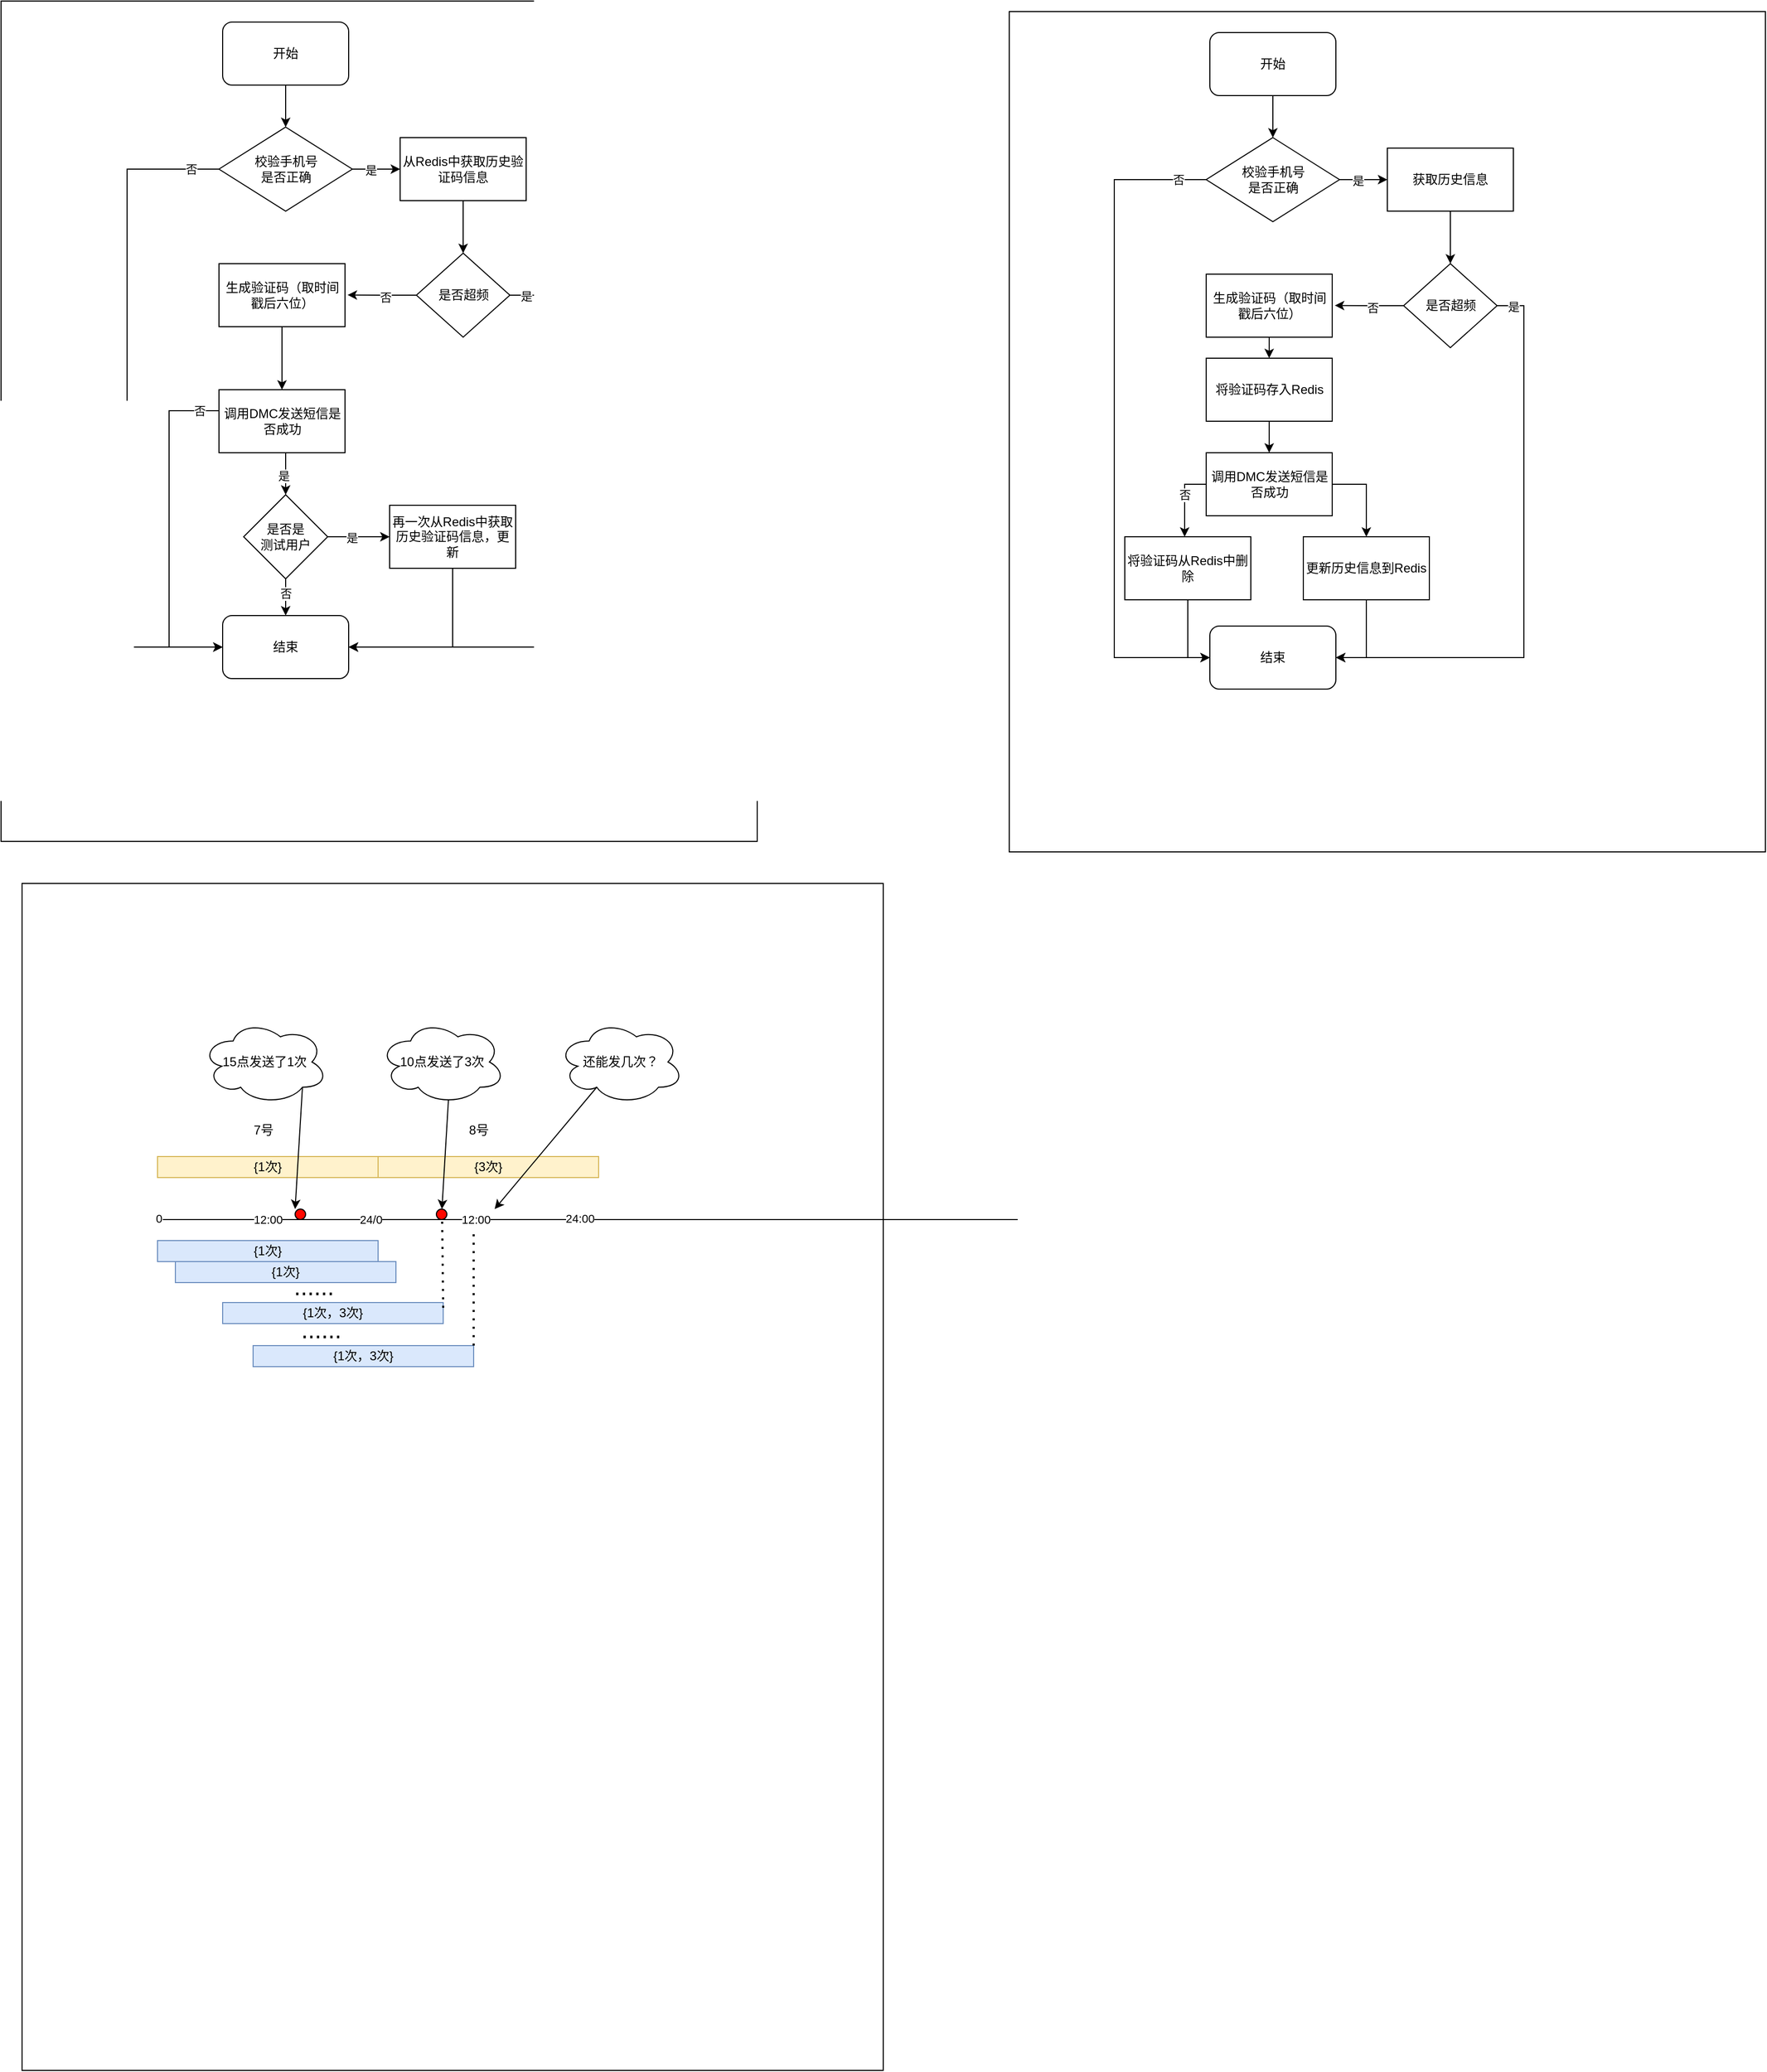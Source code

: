 <mxfile version="24.2.8" type="github">
  <diagram name="第 1 页" id="iJ3RDaBsDkiibVPw74gK">
    <mxGraphModel dx="662" dy="1589" grid="1" gridSize="10" guides="1" tooltips="1" connect="1" arrows="1" fold="1" page="1" pageScale="1" pageWidth="827" pageHeight="1169" math="0" shadow="0">
      <root>
        <mxCell id="0" />
        <mxCell id="1" parent="0" />
        <mxCell id="w9kX-I3qxIsX-tAkNDgR-72" value="" style="rounded=0;whiteSpace=wrap;html=1;" parent="1" vertex="1">
          <mxGeometry x="160" y="-60" width="720" height="800" as="geometry" />
        </mxCell>
        <mxCell id="w9kX-I3qxIsX-tAkNDgR-17" style="edgeStyle=orthogonalEdgeStyle;rounded=0;orthogonalLoop=1;jettySize=auto;html=1;exitX=0.5;exitY=1;exitDx=0;exitDy=0;entryX=0.5;entryY=0;entryDx=0;entryDy=0;" parent="1" source="cLkxvn7BE41b-FN8lYlk-1" target="w9kX-I3qxIsX-tAkNDgR-16" edge="1">
          <mxGeometry relative="1" as="geometry" />
        </mxCell>
        <mxCell id="cLkxvn7BE41b-FN8lYlk-1" value="开始" style="rounded=1;whiteSpace=wrap;html=1;" parent="1" vertex="1">
          <mxGeometry x="371" y="-40" width="120" height="60" as="geometry" />
        </mxCell>
        <mxCell id="w9kX-I3qxIsX-tAkNDgR-65" style="edgeStyle=orthogonalEdgeStyle;rounded=0;orthogonalLoop=1;jettySize=auto;html=1;exitX=0.5;exitY=1;exitDx=0;exitDy=0;" parent="1" source="w9kX-I3qxIsX-tAkNDgR-2" target="w9kX-I3qxIsX-tAkNDgR-40" edge="1">
          <mxGeometry relative="1" as="geometry" />
        </mxCell>
        <mxCell id="w9kX-I3qxIsX-tAkNDgR-2" value="生成验证码（取时间戳后六位）" style="rounded=0;whiteSpace=wrap;html=1;" parent="1" vertex="1">
          <mxGeometry x="367.5" y="190" width="120" height="60" as="geometry" />
        </mxCell>
        <mxCell id="w9kX-I3qxIsX-tAkNDgR-66" style="edgeStyle=orthogonalEdgeStyle;rounded=0;orthogonalLoop=1;jettySize=auto;html=1;exitX=0.5;exitY=1;exitDx=0;exitDy=0;entryX=1;entryY=0.5;entryDx=0;entryDy=0;" parent="1" source="w9kX-I3qxIsX-tAkNDgR-8" target="w9kX-I3qxIsX-tAkNDgR-25" edge="1">
          <mxGeometry relative="1" as="geometry" />
        </mxCell>
        <mxCell id="w9kX-I3qxIsX-tAkNDgR-8" value="再一次从Redis中获取历史验证码信息，更新" style="rounded=0;whiteSpace=wrap;html=1;" parent="1" vertex="1">
          <mxGeometry x="530" y="420" width="120" height="60" as="geometry" />
        </mxCell>
        <mxCell id="w9kX-I3qxIsX-tAkNDgR-37" style="edgeStyle=orthogonalEdgeStyle;rounded=0;orthogonalLoop=1;jettySize=auto;html=1;exitX=0;exitY=0.5;exitDx=0;exitDy=0;entryX=0;entryY=0.5;entryDx=0;entryDy=0;" parent="1" source="w9kX-I3qxIsX-tAkNDgR-16" target="w9kX-I3qxIsX-tAkNDgR-25" edge="1">
          <mxGeometry relative="1" as="geometry">
            <mxPoint x="450" y="875" as="targetPoint" />
            <mxPoint x="395" y="280" as="sourcePoint" />
            <Array as="points">
              <mxPoint x="280" y="100" />
              <mxPoint x="280" y="555" />
            </Array>
          </mxGeometry>
        </mxCell>
        <mxCell id="w9kX-I3qxIsX-tAkNDgR-39" value="否" style="edgeLabel;html=1;align=center;verticalAlign=middle;resizable=0;points=[];" parent="w9kX-I3qxIsX-tAkNDgR-37" vertex="1" connectable="0">
          <mxGeometry x="-0.855" y="-3" relative="1" as="geometry">
            <mxPoint x="19" y="3" as="offset" />
          </mxGeometry>
        </mxCell>
        <mxCell id="w9kX-I3qxIsX-tAkNDgR-58" style="edgeStyle=orthogonalEdgeStyle;rounded=0;orthogonalLoop=1;jettySize=auto;html=1;exitX=1;exitY=0.5;exitDx=0;exitDy=0;entryX=0;entryY=0.5;entryDx=0;entryDy=0;" parent="1" source="w9kX-I3qxIsX-tAkNDgR-16" target="w9kX-I3qxIsX-tAkNDgR-18" edge="1">
          <mxGeometry relative="1" as="geometry" />
        </mxCell>
        <mxCell id="w9kX-I3qxIsX-tAkNDgR-59" value="是" style="edgeLabel;html=1;align=center;verticalAlign=middle;resizable=0;points=[];" parent="w9kX-I3qxIsX-tAkNDgR-58" vertex="1" connectable="0">
          <mxGeometry x="-0.221" y="-1" relative="1" as="geometry">
            <mxPoint as="offset" />
          </mxGeometry>
        </mxCell>
        <mxCell id="w9kX-I3qxIsX-tAkNDgR-16" value="校验手机号&lt;div&gt;是否正确&lt;/div&gt;" style="rhombus;whiteSpace=wrap;html=1;" parent="1" vertex="1">
          <mxGeometry x="367.5" y="60" width="127" height="80" as="geometry" />
        </mxCell>
        <mxCell id="w9kX-I3qxIsX-tAkNDgR-21" style="edgeStyle=orthogonalEdgeStyle;rounded=0;orthogonalLoop=1;jettySize=auto;html=1;exitX=0.5;exitY=1;exitDx=0;exitDy=0;entryX=0.5;entryY=0;entryDx=0;entryDy=0;" parent="1" source="w9kX-I3qxIsX-tAkNDgR-18" target="w9kX-I3qxIsX-tAkNDgR-20" edge="1">
          <mxGeometry relative="1" as="geometry" />
        </mxCell>
        <mxCell id="w9kX-I3qxIsX-tAkNDgR-18" value="从Redis中获取历史验证码信息" style="rounded=0;whiteSpace=wrap;html=1;" parent="1" vertex="1">
          <mxGeometry x="540" y="70" width="120" height="60" as="geometry" />
        </mxCell>
        <mxCell id="w9kX-I3qxIsX-tAkNDgR-62" style="edgeStyle=orthogonalEdgeStyle;rounded=0;orthogonalLoop=1;jettySize=auto;html=1;exitX=0;exitY=0.5;exitDx=0;exitDy=0;" parent="1" source="w9kX-I3qxIsX-tAkNDgR-20" edge="1">
          <mxGeometry relative="1" as="geometry">
            <mxPoint x="490" y="219.783" as="targetPoint" />
          </mxGeometry>
        </mxCell>
        <mxCell id="w9kX-I3qxIsX-tAkNDgR-63" value="否" style="edgeLabel;html=1;align=center;verticalAlign=middle;resizable=0;points=[];" parent="w9kX-I3qxIsX-tAkNDgR-62" vertex="1" connectable="0">
          <mxGeometry x="-0.102" y="2" relative="1" as="geometry">
            <mxPoint as="offset" />
          </mxGeometry>
        </mxCell>
        <mxCell id="w9kX-I3qxIsX-tAkNDgR-69" style="edgeStyle=orthogonalEdgeStyle;rounded=0;orthogonalLoop=1;jettySize=auto;html=1;exitX=1;exitY=0.5;exitDx=0;exitDy=0;entryX=1;entryY=0.5;entryDx=0;entryDy=0;" parent="1" source="w9kX-I3qxIsX-tAkNDgR-20" target="w9kX-I3qxIsX-tAkNDgR-25" edge="1">
          <mxGeometry relative="1" as="geometry">
            <Array as="points">
              <mxPoint x="670" y="220" />
              <mxPoint x="670" y="555" />
            </Array>
          </mxGeometry>
        </mxCell>
        <mxCell id="w9kX-I3qxIsX-tAkNDgR-71" value="是" style="edgeLabel;html=1;align=center;verticalAlign=middle;resizable=0;points=[];" parent="w9kX-I3qxIsX-tAkNDgR-69" vertex="1" connectable="0">
          <mxGeometry x="-0.848" y="-3" relative="1" as="geometry">
            <mxPoint x="-7" y="-15" as="offset" />
          </mxGeometry>
        </mxCell>
        <mxCell id="w9kX-I3qxIsX-tAkNDgR-20" value="是否超频" style="rhombus;whiteSpace=wrap;html=1;" parent="1" vertex="1">
          <mxGeometry x="555.5" y="180" width="89" height="80" as="geometry" />
        </mxCell>
        <mxCell id="w9kX-I3qxIsX-tAkNDgR-25" value="结束" style="rounded=1;whiteSpace=wrap;html=1;" parent="1" vertex="1">
          <mxGeometry x="371" y="525" width="120" height="60" as="geometry" />
        </mxCell>
        <mxCell id="w9kX-I3qxIsX-tAkNDgR-51" style="edgeStyle=orthogonalEdgeStyle;rounded=0;orthogonalLoop=1;jettySize=auto;html=1;exitX=1;exitY=0.5;exitDx=0;exitDy=0;entryX=0;entryY=0.5;entryDx=0;entryDy=0;" parent="1" source="w9kX-I3qxIsX-tAkNDgR-31" target="w9kX-I3qxIsX-tAkNDgR-8" edge="1">
          <mxGeometry relative="1" as="geometry" />
        </mxCell>
        <mxCell id="w9kX-I3qxIsX-tAkNDgR-52" value="是" style="edgeLabel;html=1;align=center;verticalAlign=middle;resizable=0;points=[];" parent="w9kX-I3qxIsX-tAkNDgR-51" vertex="1" connectable="0">
          <mxGeometry x="-0.231" y="-1" relative="1" as="geometry">
            <mxPoint as="offset" />
          </mxGeometry>
        </mxCell>
        <mxCell id="w9kX-I3qxIsX-tAkNDgR-54" style="edgeStyle=orthogonalEdgeStyle;rounded=0;orthogonalLoop=1;jettySize=auto;html=1;exitX=0.5;exitY=1;exitDx=0;exitDy=0;" parent="1" source="w9kX-I3qxIsX-tAkNDgR-31" target="w9kX-I3qxIsX-tAkNDgR-25" edge="1">
          <mxGeometry relative="1" as="geometry" />
        </mxCell>
        <mxCell id="w9kX-I3qxIsX-tAkNDgR-55" value="否" style="edgeLabel;html=1;align=center;verticalAlign=middle;resizable=0;points=[];" parent="w9kX-I3qxIsX-tAkNDgR-54" vertex="1" connectable="0">
          <mxGeometry x="-0.4" relative="1" as="geometry">
            <mxPoint as="offset" />
          </mxGeometry>
        </mxCell>
        <mxCell id="w9kX-I3qxIsX-tAkNDgR-31" value="是否是&lt;div&gt;测试用户&lt;/div&gt;" style="rhombus;whiteSpace=wrap;html=1;" parent="1" vertex="1">
          <mxGeometry x="391" y="410" width="80" height="80" as="geometry" />
        </mxCell>
        <mxCell id="w9kX-I3qxIsX-tAkNDgR-42" style="edgeStyle=orthogonalEdgeStyle;rounded=0;orthogonalLoop=1;jettySize=auto;html=1;exitX=0.5;exitY=1;exitDx=0;exitDy=0;entryX=0.5;entryY=0;entryDx=0;entryDy=0;" parent="1" source="w9kX-I3qxIsX-tAkNDgR-40" target="w9kX-I3qxIsX-tAkNDgR-31" edge="1">
          <mxGeometry relative="1" as="geometry">
            <Array as="points">
              <mxPoint x="431" y="370" />
            </Array>
          </mxGeometry>
        </mxCell>
        <mxCell id="w9kX-I3qxIsX-tAkNDgR-50" value="是" style="edgeLabel;html=1;align=center;verticalAlign=middle;resizable=0;points=[];" parent="w9kX-I3qxIsX-tAkNDgR-42" vertex="1" connectable="0">
          <mxGeometry x="0.143" y="-2" relative="1" as="geometry">
            <mxPoint as="offset" />
          </mxGeometry>
        </mxCell>
        <mxCell id="w9kX-I3qxIsX-tAkNDgR-56" style="edgeStyle=orthogonalEdgeStyle;rounded=0;orthogonalLoop=1;jettySize=auto;html=1;exitX=0;exitY=0.5;exitDx=0;exitDy=0;entryX=0;entryY=0.5;entryDx=0;entryDy=0;" parent="1" source="w9kX-I3qxIsX-tAkNDgR-40" target="w9kX-I3qxIsX-tAkNDgR-25" edge="1">
          <mxGeometry relative="1" as="geometry">
            <Array as="points">
              <mxPoint x="320" y="330" />
              <mxPoint x="320" y="555" />
            </Array>
          </mxGeometry>
        </mxCell>
        <mxCell id="w9kX-I3qxIsX-tAkNDgR-57" value="否" style="edgeLabel;html=1;align=center;verticalAlign=middle;resizable=0;points=[];" parent="w9kX-I3qxIsX-tAkNDgR-56" vertex="1" connectable="0">
          <mxGeometry x="-0.769" y="3" relative="1" as="geometry">
            <mxPoint x="10" y="-3" as="offset" />
          </mxGeometry>
        </mxCell>
        <mxCell id="w9kX-I3qxIsX-tAkNDgR-40" value="调用DMC发送短信是否成功" style="rounded=0;whiteSpace=wrap;html=1;" parent="1" vertex="1">
          <mxGeometry x="367.5" y="310" width="120" height="60" as="geometry" />
        </mxCell>
        <mxCell id="cvTAiC9N2o6hxILZO5JC-1" value="" style="rounded=0;whiteSpace=wrap;html=1;" parent="1" vertex="1">
          <mxGeometry x="1120" y="-50" width="720" height="800" as="geometry" />
        </mxCell>
        <mxCell id="cvTAiC9N2o6hxILZO5JC-2" style="edgeStyle=orthogonalEdgeStyle;rounded=0;orthogonalLoop=1;jettySize=auto;html=1;exitX=0.5;exitY=1;exitDx=0;exitDy=0;entryX=0.5;entryY=0;entryDx=0;entryDy=0;" parent="1" source="cvTAiC9N2o6hxILZO5JC-3" target="cvTAiC9N2o6hxILZO5JC-12" edge="1">
          <mxGeometry relative="1" as="geometry" />
        </mxCell>
        <mxCell id="cvTAiC9N2o6hxILZO5JC-3" value="开始" style="rounded=1;whiteSpace=wrap;html=1;" parent="1" vertex="1">
          <mxGeometry x="1311" y="-30" width="120" height="60" as="geometry" />
        </mxCell>
        <mxCell id="cvTAiC9N2o6hxILZO5JC-34" style="edgeStyle=orthogonalEdgeStyle;rounded=0;orthogonalLoop=1;jettySize=auto;html=1;exitX=0.5;exitY=1;exitDx=0;exitDy=0;entryX=0.5;entryY=0;entryDx=0;entryDy=0;" parent="1" source="cvTAiC9N2o6hxILZO5JC-5" target="cvTAiC9N2o6hxILZO5JC-33" edge="1">
          <mxGeometry relative="1" as="geometry" />
        </mxCell>
        <mxCell id="cvTAiC9N2o6hxILZO5JC-5" value="生成验证码（取时间戳后六位）" style="rounded=0;whiteSpace=wrap;html=1;" parent="1" vertex="1">
          <mxGeometry x="1307.5" y="200" width="120" height="60" as="geometry" />
        </mxCell>
        <mxCell id="cvTAiC9N2o6hxILZO5JC-44" style="edgeStyle=orthogonalEdgeStyle;rounded=0;orthogonalLoop=1;jettySize=auto;html=1;exitX=0.5;exitY=1;exitDx=0;exitDy=0;entryX=1;entryY=0.5;entryDx=0;entryDy=0;" parent="1" source="cvTAiC9N2o6hxILZO5JC-7" target="cvTAiC9N2o6hxILZO5JC-20" edge="1">
          <mxGeometry relative="1" as="geometry" />
        </mxCell>
        <mxCell id="cvTAiC9N2o6hxILZO5JC-7" value="更新历史信息到Redis" style="rounded=0;whiteSpace=wrap;html=1;" parent="1" vertex="1">
          <mxGeometry x="1400" y="450" width="120" height="60" as="geometry" />
        </mxCell>
        <mxCell id="cvTAiC9N2o6hxILZO5JC-8" style="edgeStyle=orthogonalEdgeStyle;rounded=0;orthogonalLoop=1;jettySize=auto;html=1;exitX=0;exitY=0.5;exitDx=0;exitDy=0;entryX=0;entryY=0.5;entryDx=0;entryDy=0;" parent="1" source="cvTAiC9N2o6hxILZO5JC-12" target="cvTAiC9N2o6hxILZO5JC-20" edge="1">
          <mxGeometry relative="1" as="geometry">
            <mxPoint x="1390" y="885" as="targetPoint" />
            <mxPoint x="1335" y="290" as="sourcePoint" />
            <Array as="points">
              <mxPoint x="1220" y="110" />
              <mxPoint x="1220" y="565" />
            </Array>
          </mxGeometry>
        </mxCell>
        <mxCell id="cvTAiC9N2o6hxILZO5JC-9" value="否" style="edgeLabel;html=1;align=center;verticalAlign=middle;resizable=0;points=[];" parent="cvTAiC9N2o6hxILZO5JC-8" vertex="1" connectable="0">
          <mxGeometry x="-0.855" y="-3" relative="1" as="geometry">
            <mxPoint x="19" y="3" as="offset" />
          </mxGeometry>
        </mxCell>
        <mxCell id="cvTAiC9N2o6hxILZO5JC-10" style="edgeStyle=orthogonalEdgeStyle;rounded=0;orthogonalLoop=1;jettySize=auto;html=1;exitX=1;exitY=0.5;exitDx=0;exitDy=0;entryX=0;entryY=0.5;entryDx=0;entryDy=0;" parent="1" source="cvTAiC9N2o6hxILZO5JC-12" target="cvTAiC9N2o6hxILZO5JC-14" edge="1">
          <mxGeometry relative="1" as="geometry" />
        </mxCell>
        <mxCell id="cvTAiC9N2o6hxILZO5JC-11" value="是" style="edgeLabel;html=1;align=center;verticalAlign=middle;resizable=0;points=[];" parent="cvTAiC9N2o6hxILZO5JC-10" vertex="1" connectable="0">
          <mxGeometry x="-0.221" y="-1" relative="1" as="geometry">
            <mxPoint as="offset" />
          </mxGeometry>
        </mxCell>
        <mxCell id="cvTAiC9N2o6hxILZO5JC-12" value="校验手机号&lt;div&gt;是否正确&lt;/div&gt;" style="rhombus;whiteSpace=wrap;html=1;" parent="1" vertex="1">
          <mxGeometry x="1307.5" y="70" width="127" height="80" as="geometry" />
        </mxCell>
        <mxCell id="cvTAiC9N2o6hxILZO5JC-13" style="edgeStyle=orthogonalEdgeStyle;rounded=0;orthogonalLoop=1;jettySize=auto;html=1;exitX=0.5;exitY=1;exitDx=0;exitDy=0;entryX=0.5;entryY=0;entryDx=0;entryDy=0;" parent="1" source="cvTAiC9N2o6hxILZO5JC-14" target="cvTAiC9N2o6hxILZO5JC-19" edge="1">
          <mxGeometry relative="1" as="geometry" />
        </mxCell>
        <mxCell id="cvTAiC9N2o6hxILZO5JC-14" value="获取历史信息" style="rounded=0;whiteSpace=wrap;html=1;" parent="1" vertex="1">
          <mxGeometry x="1480" y="80" width="120" height="60" as="geometry" />
        </mxCell>
        <mxCell id="cvTAiC9N2o6hxILZO5JC-15" style="edgeStyle=orthogonalEdgeStyle;rounded=0;orthogonalLoop=1;jettySize=auto;html=1;exitX=0;exitY=0.5;exitDx=0;exitDy=0;" parent="1" source="cvTAiC9N2o6hxILZO5JC-19" edge="1">
          <mxGeometry relative="1" as="geometry">
            <mxPoint x="1430" y="229.783" as="targetPoint" />
          </mxGeometry>
        </mxCell>
        <mxCell id="cvTAiC9N2o6hxILZO5JC-16" value="否" style="edgeLabel;html=1;align=center;verticalAlign=middle;resizable=0;points=[];" parent="cvTAiC9N2o6hxILZO5JC-15" vertex="1" connectable="0">
          <mxGeometry x="-0.102" y="2" relative="1" as="geometry">
            <mxPoint as="offset" />
          </mxGeometry>
        </mxCell>
        <mxCell id="cvTAiC9N2o6hxILZO5JC-17" style="edgeStyle=orthogonalEdgeStyle;rounded=0;orthogonalLoop=1;jettySize=auto;html=1;exitX=1;exitY=0.5;exitDx=0;exitDy=0;entryX=1;entryY=0.5;entryDx=0;entryDy=0;" parent="1" source="cvTAiC9N2o6hxILZO5JC-19" target="cvTAiC9N2o6hxILZO5JC-20" edge="1">
          <mxGeometry relative="1" as="geometry">
            <Array as="points">
              <mxPoint x="1610" y="230" />
              <mxPoint x="1610" y="565" />
            </Array>
          </mxGeometry>
        </mxCell>
        <mxCell id="cvTAiC9N2o6hxILZO5JC-18" value="是" style="edgeLabel;html=1;align=center;verticalAlign=middle;resizable=0;points=[];" parent="cvTAiC9N2o6hxILZO5JC-17" vertex="1" connectable="0">
          <mxGeometry x="-0.848" y="-3" relative="1" as="geometry">
            <mxPoint x="-7" y="-15" as="offset" />
          </mxGeometry>
        </mxCell>
        <mxCell id="cvTAiC9N2o6hxILZO5JC-19" value="是否超频" style="rhombus;whiteSpace=wrap;html=1;" parent="1" vertex="1">
          <mxGeometry x="1495.5" y="190" width="89" height="80" as="geometry" />
        </mxCell>
        <mxCell id="cvTAiC9N2o6hxILZO5JC-20" value="结束" style="rounded=1;whiteSpace=wrap;html=1;" parent="1" vertex="1">
          <mxGeometry x="1311" y="535" width="120" height="60" as="geometry" />
        </mxCell>
        <mxCell id="cvTAiC9N2o6hxILZO5JC-39" style="edgeStyle=orthogonalEdgeStyle;rounded=0;orthogonalLoop=1;jettySize=auto;html=1;exitX=0;exitY=0.5;exitDx=0;exitDy=0;" parent="1" source="cvTAiC9N2o6hxILZO5JC-30" target="cvTAiC9N2o6hxILZO5JC-37" edge="1">
          <mxGeometry relative="1" as="geometry">
            <Array as="points">
              <mxPoint x="1287" y="400" />
            </Array>
          </mxGeometry>
        </mxCell>
        <mxCell id="cvTAiC9N2o6hxILZO5JC-40" value="否" style="edgeLabel;html=1;align=center;verticalAlign=middle;resizable=0;points=[];" parent="cvTAiC9N2o6hxILZO5JC-39" vertex="1" connectable="0">
          <mxGeometry x="-0.138" relative="1" as="geometry">
            <mxPoint as="offset" />
          </mxGeometry>
        </mxCell>
        <mxCell id="cvTAiC9N2o6hxILZO5JC-43" style="edgeStyle=orthogonalEdgeStyle;rounded=0;orthogonalLoop=1;jettySize=auto;html=1;exitX=1;exitY=0.5;exitDx=0;exitDy=0;entryX=0.5;entryY=0;entryDx=0;entryDy=0;" parent="1" source="cvTAiC9N2o6hxILZO5JC-30" target="cvTAiC9N2o6hxILZO5JC-7" edge="1">
          <mxGeometry relative="1" as="geometry" />
        </mxCell>
        <mxCell id="cvTAiC9N2o6hxILZO5JC-30" value="调用DMC发送短信是否成功" style="rounded=0;whiteSpace=wrap;html=1;" parent="1" vertex="1">
          <mxGeometry x="1307.5" y="370" width="120" height="60" as="geometry" />
        </mxCell>
        <mxCell id="cvTAiC9N2o6hxILZO5JC-35" style="edgeStyle=orthogonalEdgeStyle;rounded=0;orthogonalLoop=1;jettySize=auto;html=1;exitX=0.5;exitY=1;exitDx=0;exitDy=0;entryX=0.5;entryY=0;entryDx=0;entryDy=0;" parent="1" source="cvTAiC9N2o6hxILZO5JC-33" target="cvTAiC9N2o6hxILZO5JC-30" edge="1">
          <mxGeometry relative="1" as="geometry" />
        </mxCell>
        <mxCell id="cvTAiC9N2o6hxILZO5JC-33" value="将验证码存入Redis" style="rounded=0;whiteSpace=wrap;html=1;" parent="1" vertex="1">
          <mxGeometry x="1307.5" y="280" width="120" height="60" as="geometry" />
        </mxCell>
        <mxCell id="cvTAiC9N2o6hxILZO5JC-41" style="edgeStyle=orthogonalEdgeStyle;rounded=0;orthogonalLoop=1;jettySize=auto;html=1;exitX=0.5;exitY=1;exitDx=0;exitDy=0;entryX=0;entryY=0.5;entryDx=0;entryDy=0;" parent="1" source="cvTAiC9N2o6hxILZO5JC-37" target="cvTAiC9N2o6hxILZO5JC-20" edge="1">
          <mxGeometry relative="1" as="geometry" />
        </mxCell>
        <mxCell id="cvTAiC9N2o6hxILZO5JC-37" value="将验证码从Redis中删除" style="rounded=0;whiteSpace=wrap;html=1;" parent="1" vertex="1">
          <mxGeometry x="1230" y="450" width="120" height="60" as="geometry" />
        </mxCell>
        <mxCell id="vMXTCSbD_MljoOoVcjkG-1" value="" style="rounded=0;whiteSpace=wrap;html=1;" vertex="1" parent="1">
          <mxGeometry x="180" y="780" width="820" height="1130" as="geometry" />
        </mxCell>
        <mxCell id="vMXTCSbD_MljoOoVcjkG-3" value="" style="endArrow=none;html=1;rounded=0;" edge="1" parent="1">
          <mxGeometry width="50" height="50" relative="1" as="geometry">
            <mxPoint x="310" y="1100" as="sourcePoint" />
            <mxPoint x="1128" y="1100" as="targetPoint" />
          </mxGeometry>
        </mxCell>
        <mxCell id="vMXTCSbD_MljoOoVcjkG-4" value="0" style="edgeLabel;html=1;align=center;verticalAlign=middle;resizable=0;points=[];" vertex="1" connectable="0" parent="vMXTCSbD_MljoOoVcjkG-3">
          <mxGeometry x="-0.813" y="1" relative="1" as="geometry">
            <mxPoint x="-77" as="offset" />
          </mxGeometry>
        </mxCell>
        <mxCell id="vMXTCSbD_MljoOoVcjkG-5" value="12:00" style="edgeLabel;html=1;align=center;verticalAlign=middle;resizable=0;points=[];" vertex="1" connectable="0" parent="vMXTCSbD_MljoOoVcjkG-3">
          <mxGeometry x="-0.729" relative="1" as="geometry">
            <mxPoint x="-7" as="offset" />
          </mxGeometry>
        </mxCell>
        <mxCell id="vMXTCSbD_MljoOoVcjkG-6" value="24/0" style="edgeLabel;html=1;align=center;verticalAlign=middle;resizable=0;points=[];" vertex="1" connectable="0" parent="vMXTCSbD_MljoOoVcjkG-3">
          <mxGeometry x="-0.506" relative="1" as="geometry">
            <mxPoint as="offset" />
          </mxGeometry>
        </mxCell>
        <mxCell id="vMXTCSbD_MljoOoVcjkG-8" value="12:00" style="edgeLabel;html=1;align=center;verticalAlign=middle;resizable=0;points=[];" vertex="1" connectable="0" parent="vMXTCSbD_MljoOoVcjkG-3">
          <mxGeometry x="-0.263" relative="1" as="geometry">
            <mxPoint as="offset" />
          </mxGeometry>
        </mxCell>
        <mxCell id="vMXTCSbD_MljoOoVcjkG-9" value="24:00" style="edgeLabel;html=1;align=center;verticalAlign=middle;resizable=0;points=[];" vertex="1" connectable="0" parent="vMXTCSbD_MljoOoVcjkG-3">
          <mxGeometry x="-0.021" y="1" relative="1" as="geometry">
            <mxPoint as="offset" />
          </mxGeometry>
        </mxCell>
        <mxCell id="vMXTCSbD_MljoOoVcjkG-10" value="7号" style="text;html=1;align=center;verticalAlign=middle;whiteSpace=wrap;rounded=0;" vertex="1" parent="1">
          <mxGeometry x="380" y="1000" width="60" height="30" as="geometry" />
        </mxCell>
        <mxCell id="vMXTCSbD_MljoOoVcjkG-11" value="8号" style="text;html=1;align=center;verticalAlign=middle;whiteSpace=wrap;rounded=0;" vertex="1" parent="1">
          <mxGeometry x="584.5" y="1000" width="60" height="30" as="geometry" />
        </mxCell>
        <mxCell id="vMXTCSbD_MljoOoVcjkG-12" value="{1次}" style="rounded=0;whiteSpace=wrap;html=1;fillColor=#fff2cc;strokeColor=#d6b656;" vertex="1" parent="1">
          <mxGeometry x="309" y="1040" width="210" height="20" as="geometry" />
        </mxCell>
        <mxCell id="vMXTCSbD_MljoOoVcjkG-13" value="{3次}" style="rounded=0;whiteSpace=wrap;html=1;fillColor=#fff2cc;strokeColor=#d6b656;" vertex="1" parent="1">
          <mxGeometry x="519" y="1040" width="210" height="20" as="geometry" />
        </mxCell>
        <mxCell id="vMXTCSbD_MljoOoVcjkG-14" value="{1次}" style="rounded=0;whiteSpace=wrap;html=1;fillColor=#dae8fc;strokeColor=#6c8ebf;" vertex="1" parent="1">
          <mxGeometry x="309" y="1120" width="210" height="20" as="geometry" />
        </mxCell>
        <mxCell id="vMXTCSbD_MljoOoVcjkG-15" value="{1次}" style="rounded=0;whiteSpace=wrap;html=1;fillColor=#dae8fc;strokeColor=#6c8ebf;" vertex="1" parent="1">
          <mxGeometry x="326" y="1140" width="210" height="20" as="geometry" />
        </mxCell>
        <mxCell id="vMXTCSbD_MljoOoVcjkG-16" value="{1次，3次}" style="rounded=0;whiteSpace=wrap;html=1;fillColor=#dae8fc;strokeColor=#6c8ebf;" vertex="1" parent="1">
          <mxGeometry x="371" y="1179" width="210" height="20" as="geometry" />
        </mxCell>
        <mxCell id="vMXTCSbD_MljoOoVcjkG-20" value="&lt;font style=&quot;font-size: 23px;&quot;&gt;......&lt;/font&gt;" style="text;html=1;align=center;verticalAlign=middle;whiteSpace=wrap;rounded=0;" vertex="1" parent="1">
          <mxGeometry x="427.5" y="1149" width="60" height="30" as="geometry" />
        </mxCell>
        <mxCell id="vMXTCSbD_MljoOoVcjkG-21" value="{1次，3次}" style="rounded=0;whiteSpace=wrap;html=1;fillColor=#dae8fc;strokeColor=#6c8ebf;" vertex="1" parent="1">
          <mxGeometry x="400" y="1220" width="210" height="20" as="geometry" />
        </mxCell>
        <mxCell id="vMXTCSbD_MljoOoVcjkG-22" value="15点发送了1次" style="ellipse;shape=cloud;whiteSpace=wrap;html=1;" vertex="1" parent="1">
          <mxGeometry x="351" y="910" width="120" height="80" as="geometry" />
        </mxCell>
        <mxCell id="vMXTCSbD_MljoOoVcjkG-24" value="" style="endArrow=classic;html=1;rounded=0;exitX=0.8;exitY=0.8;exitDx=0;exitDy=0;exitPerimeter=0;" edge="1" parent="1" source="vMXTCSbD_MljoOoVcjkG-22">
          <mxGeometry width="50" height="50" relative="1" as="geometry">
            <mxPoint x="180" y="1140" as="sourcePoint" />
            <mxPoint x="440" y="1090" as="targetPoint" />
          </mxGeometry>
        </mxCell>
        <mxCell id="vMXTCSbD_MljoOoVcjkG-25" value="10点发送了3次" style="ellipse;shape=cloud;whiteSpace=wrap;html=1;" vertex="1" parent="1">
          <mxGeometry x="520" y="910" width="120" height="80" as="geometry" />
        </mxCell>
        <mxCell id="vMXTCSbD_MljoOoVcjkG-27" value="还能发几次？" style="ellipse;shape=cloud;whiteSpace=wrap;html=1;" vertex="1" parent="1">
          <mxGeometry x="690" y="910" width="120" height="80" as="geometry" />
        </mxCell>
        <mxCell id="vMXTCSbD_MljoOoVcjkG-28" value="" style="endArrow=classic;html=1;rounded=0;exitX=0.31;exitY=0.8;exitDx=0;exitDy=0;exitPerimeter=0;" edge="1" parent="1" source="vMXTCSbD_MljoOoVcjkG-27">
          <mxGeometry width="50" height="50" relative="1" as="geometry">
            <mxPoint x="827" y="990" as="sourcePoint" />
            <mxPoint x="630" y="1090" as="targetPoint" />
          </mxGeometry>
        </mxCell>
        <mxCell id="vMXTCSbD_MljoOoVcjkG-30" value="" style="ellipse;whiteSpace=wrap;html=1;fillColor=#FF0800;" vertex="1" parent="1">
          <mxGeometry x="440" y="1090" width="10" height="10" as="geometry" />
        </mxCell>
        <mxCell id="vMXTCSbD_MljoOoVcjkG-33" value="" style="endArrow=classic;html=1;rounded=0;exitX=0.55;exitY=0.95;exitDx=0;exitDy=0;exitPerimeter=0;" edge="1" parent="1" source="vMXTCSbD_MljoOoVcjkG-25" target="vMXTCSbD_MljoOoVcjkG-32">
          <mxGeometry width="50" height="50" relative="1" as="geometry">
            <mxPoint x="571" y="986" as="sourcePoint" />
            <mxPoint x="580" y="1096" as="targetPoint" />
          </mxGeometry>
        </mxCell>
        <mxCell id="vMXTCSbD_MljoOoVcjkG-32" value="" style="ellipse;whiteSpace=wrap;html=1;fillColor=#FF0800;" vertex="1" parent="1">
          <mxGeometry x="574.5" y="1090" width="10" height="10" as="geometry" />
        </mxCell>
        <mxCell id="vMXTCSbD_MljoOoVcjkG-40" value="&lt;font style=&quot;font-size: 23px;&quot;&gt;......&lt;/font&gt;" style="text;html=1;align=center;verticalAlign=middle;whiteSpace=wrap;rounded=0;" vertex="1" parent="1">
          <mxGeometry x="434.5" y="1190" width="60" height="30" as="geometry" />
        </mxCell>
        <mxCell id="vMXTCSbD_MljoOoVcjkG-41" value="" style="endArrow=none;dashed=1;html=1;dashPattern=1 3;strokeWidth=2;rounded=0;exitX=1;exitY=0.25;exitDx=0;exitDy=0;" edge="1" parent="1" source="vMXTCSbD_MljoOoVcjkG-16">
          <mxGeometry width="50" height="50" relative="1" as="geometry">
            <mxPoint x="530" y="1150" as="sourcePoint" />
            <mxPoint x="580" y="1100" as="targetPoint" />
          </mxGeometry>
        </mxCell>
        <mxCell id="vMXTCSbD_MljoOoVcjkG-42" value="" style="endArrow=none;dashed=1;html=1;dashPattern=1 3;strokeWidth=2;rounded=0;exitX=1;exitY=0;exitDx=0;exitDy=0;" edge="1" parent="1" source="vMXTCSbD_MljoOoVcjkG-21">
          <mxGeometry width="50" height="50" relative="1" as="geometry">
            <mxPoint x="611" y="1199" as="sourcePoint" />
            <mxPoint x="610" y="1110" as="targetPoint" />
          </mxGeometry>
        </mxCell>
      </root>
    </mxGraphModel>
  </diagram>
</mxfile>
